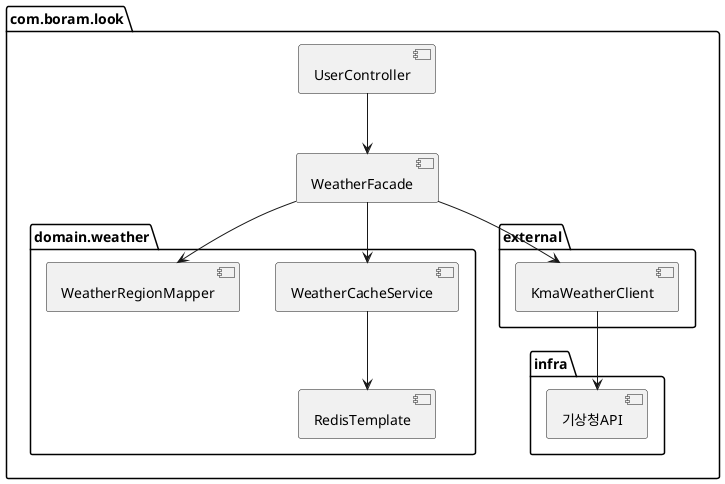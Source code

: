 @startuml 날씨캐시컴포넌트

package "com.boram.look" {
    [UserController] --> [WeatherFacade]

    package "domain.weather" {
        [WeatherFacade] --> [WeatherCacheService]
        [WeatherFacade] --> [WeatherRegionMapper]
        [WeatherCacheService] --> [RedisTemplate]
    }

    package "external" {
        [WeatherFacade] --> [KmaWeatherClient]
    }

    package "infra" {
        [RedisTemplate]
        [KmaWeatherClient] --> [기상청API]
    }
}

@enduml
